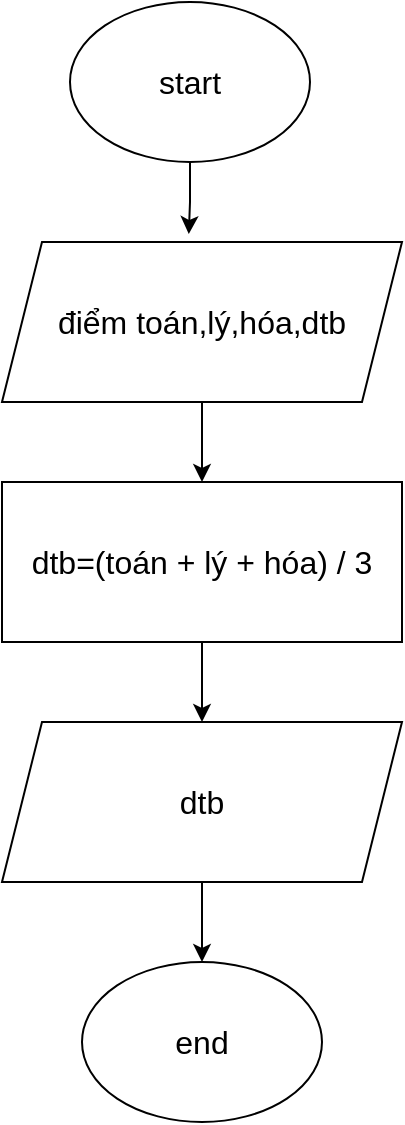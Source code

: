 <mxfile version="25.0.1">
  <diagram name="Trang-1" id="Me6SLUGTphFsdEYYz8Nc">
    <mxGraphModel grid="1" page="1" gridSize="10" guides="1" tooltips="1" connect="1" arrows="1" fold="1" pageScale="1" pageWidth="827" pageHeight="1169" math="0" shadow="0">
      <root>
        <mxCell id="0" />
        <mxCell id="1" parent="0" />
        <mxCell id="195FgE5_jWwEI756PX3u-1" value="start" style="ellipse;whiteSpace=wrap;html=1;fontSize=16;" vertex="1" parent="1">
          <mxGeometry x="354" y="40" width="120" height="80" as="geometry" />
        </mxCell>
        <mxCell id="195FgE5_jWwEI756PX3u-7" style="edgeStyle=orthogonalEdgeStyle;rounded=0;orthogonalLoop=1;jettySize=auto;html=1;entryX=0.5;entryY=0;entryDx=0;entryDy=0;fontSize=16;" edge="1" parent="1" source="195FgE5_jWwEI756PX3u-2" target="195FgE5_jWwEI756PX3u-3">
          <mxGeometry relative="1" as="geometry" />
        </mxCell>
        <mxCell id="195FgE5_jWwEI756PX3u-2" value="điểm toán,lý,hóa,dtb" style="shape=parallelogram;perimeter=parallelogramPerimeter;whiteSpace=wrap;html=1;fixedSize=1;fontSize=16;" vertex="1" parent="1">
          <mxGeometry x="320" y="160" width="200" height="80" as="geometry" />
        </mxCell>
        <mxCell id="195FgE5_jWwEI756PX3u-8" style="edgeStyle=orthogonalEdgeStyle;rounded=0;orthogonalLoop=1;jettySize=auto;html=1;entryX=0.5;entryY=0;entryDx=0;entryDy=0;fontSize=16;" edge="1" parent="1" source="195FgE5_jWwEI756PX3u-3" target="195FgE5_jWwEI756PX3u-4">
          <mxGeometry relative="1" as="geometry" />
        </mxCell>
        <mxCell id="195FgE5_jWwEI756PX3u-3" value="dtb=(toán + lý + hóa) / 3" style="rounded=0;whiteSpace=wrap;html=1;fontSize=16;" vertex="1" parent="1">
          <mxGeometry x="320" y="280" width="200" height="80" as="geometry" />
        </mxCell>
        <mxCell id="195FgE5_jWwEI756PX3u-9" style="edgeStyle=orthogonalEdgeStyle;rounded=0;orthogonalLoop=1;jettySize=auto;html=1;entryX=0.5;entryY=0;entryDx=0;entryDy=0;fontSize=16;" edge="1" parent="1" source="195FgE5_jWwEI756PX3u-4" target="195FgE5_jWwEI756PX3u-5">
          <mxGeometry relative="1" as="geometry" />
        </mxCell>
        <mxCell id="195FgE5_jWwEI756PX3u-4" value="dtb" style="shape=parallelogram;perimeter=parallelogramPerimeter;whiteSpace=wrap;html=1;fixedSize=1;fontSize=16;" vertex="1" parent="1">
          <mxGeometry x="320" y="400" width="200" height="80" as="geometry" />
        </mxCell>
        <mxCell id="195FgE5_jWwEI756PX3u-5" value="end" style="ellipse;whiteSpace=wrap;html=1;fontSize=16;" vertex="1" parent="1">
          <mxGeometry x="360" y="520" width="120" height="80" as="geometry" />
        </mxCell>
        <mxCell id="195FgE5_jWwEI756PX3u-6" style="edgeStyle=orthogonalEdgeStyle;rounded=0;orthogonalLoop=1;jettySize=auto;html=1;entryX=0.467;entryY=-0.05;entryDx=0;entryDy=0;entryPerimeter=0;fontSize=16;" edge="1" parent="1" source="195FgE5_jWwEI756PX3u-1" target="195FgE5_jWwEI756PX3u-2">
          <mxGeometry relative="1" as="geometry" />
        </mxCell>
      </root>
    </mxGraphModel>
  </diagram>
</mxfile>
